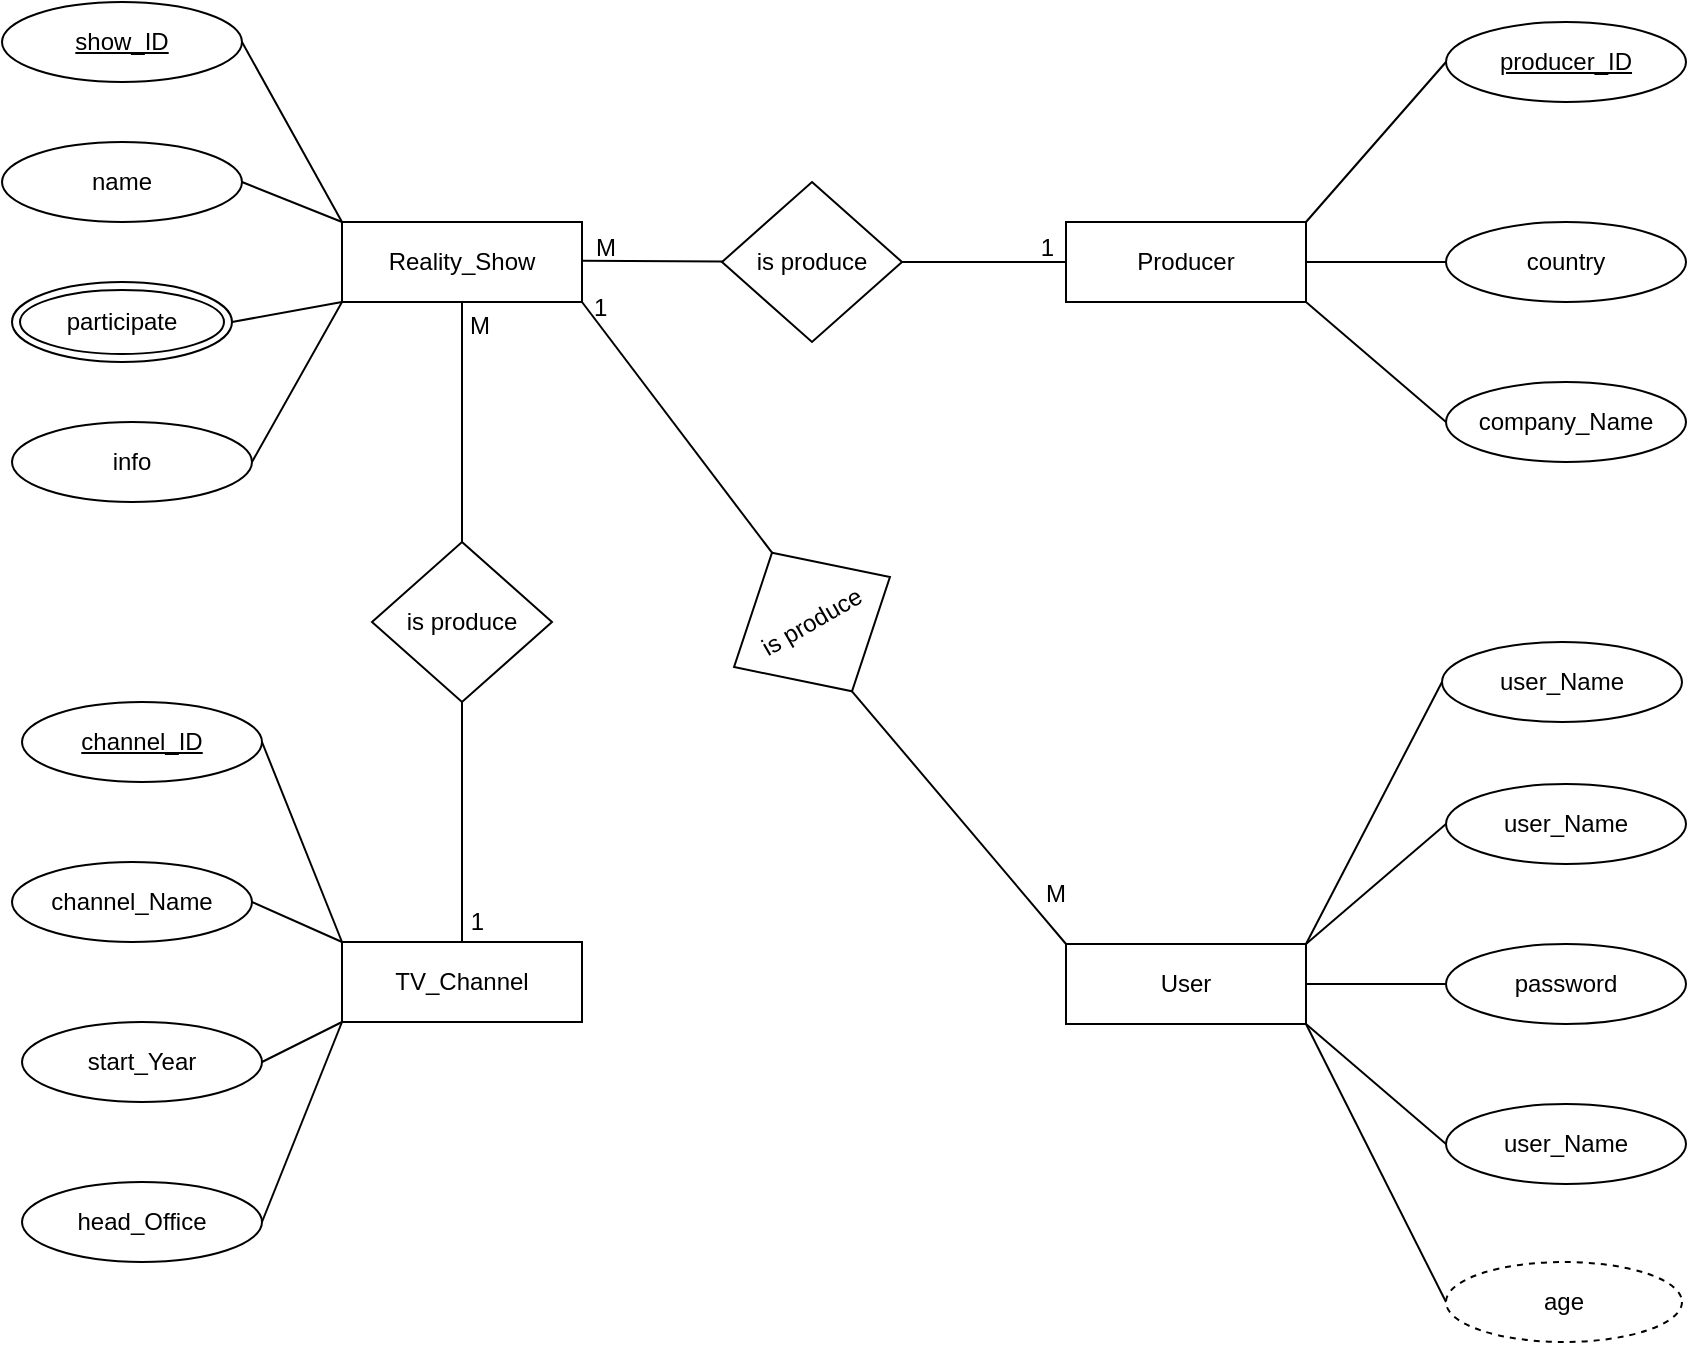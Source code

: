 <mxfile version="21.4.0" type="device">
  <diagram name="Page-1" id="mxgjnrW3bCQYWBdd_Eaq">
    <mxGraphModel dx="1213" dy="621" grid="1" gridSize="10" guides="1" tooltips="1" connect="1" arrows="1" fold="1" page="1" pageScale="1" pageWidth="1169" pageHeight="827" math="0" shadow="0">
      <root>
        <mxCell id="0" />
        <mxCell id="1" parent="0" />
        <mxCell id="TCrWJR5jCPNdwtqZVHk7-1" value="Reality_Show" style="whiteSpace=wrap;html=1;" vertex="1" parent="1">
          <mxGeometry x="336" y="186" width="120" height="40" as="geometry" />
        </mxCell>
        <mxCell id="TCrWJR5jCPNdwtqZVHk7-2" value="TV_Channel" style="whiteSpace=wrap;html=1;" vertex="1" parent="1">
          <mxGeometry x="336" y="546" width="120" height="40" as="geometry" />
        </mxCell>
        <mxCell id="TCrWJR5jCPNdwtqZVHk7-3" value="User" style="whiteSpace=wrap;html=1;" vertex="1" parent="1">
          <mxGeometry x="698" y="547" width="120" height="40" as="geometry" />
        </mxCell>
        <mxCell id="TCrWJR5jCPNdwtqZVHk7-4" value="Producer" style="whiteSpace=wrap;html=1;" vertex="1" parent="1">
          <mxGeometry x="698" y="186" width="120" height="40" as="geometry" />
        </mxCell>
        <mxCell id="TCrWJR5jCPNdwtqZVHk7-6" value="show_ID" style="ellipse;whiteSpace=wrap;html=1;fontStyle=4" vertex="1" parent="1">
          <mxGeometry x="166" y="76" width="120" height="40" as="geometry" />
        </mxCell>
        <mxCell id="TCrWJR5jCPNdwtqZVHk7-7" value="info" style="ellipse;whiteSpace=wrap;html=1;" vertex="1" parent="1">
          <mxGeometry x="171" y="286" width="120" height="40" as="geometry" />
        </mxCell>
        <mxCell id="TCrWJR5jCPNdwtqZVHk7-9" value="name" style="ellipse;whiteSpace=wrap;html=1;" vertex="1" parent="1">
          <mxGeometry x="166" y="146" width="120" height="40" as="geometry" />
        </mxCell>
        <mxCell id="TCrWJR5jCPNdwtqZVHk7-10" value="&lt;span style=&quot;font-weight: 400;&quot;&gt;producer_ID&lt;/span&gt;" style="ellipse;whiteSpace=wrap;html=1;fontStyle=5" vertex="1" parent="1">
          <mxGeometry x="888" y="86" width="120" height="40" as="geometry" />
        </mxCell>
        <mxCell id="TCrWJR5jCPNdwtqZVHk7-11" value="company_Name" style="ellipse;whiteSpace=wrap;html=1;" vertex="1" parent="1">
          <mxGeometry x="888" y="266" width="120" height="40" as="geometry" />
        </mxCell>
        <mxCell id="TCrWJR5jCPNdwtqZVHk7-12" value="country" style="ellipse;whiteSpace=wrap;html=1;" vertex="1" parent="1">
          <mxGeometry x="888" y="186" width="120" height="40" as="geometry" />
        </mxCell>
        <mxCell id="TCrWJR5jCPNdwtqZVHk7-13" value="user_Name" style="ellipse;whiteSpace=wrap;html=1;" vertex="1" parent="1">
          <mxGeometry x="888" y="467" width="120" height="40" as="geometry" />
        </mxCell>
        <mxCell id="TCrWJR5jCPNdwtqZVHk7-14" value="user_Name" style="ellipse;whiteSpace=wrap;html=1;" vertex="1" parent="1">
          <mxGeometry x="888" y="627" width="120" height="40" as="geometry" />
        </mxCell>
        <mxCell id="TCrWJR5jCPNdwtqZVHk7-15" value="password" style="ellipse;whiteSpace=wrap;html=1;" vertex="1" parent="1">
          <mxGeometry x="888" y="547" width="120" height="40" as="geometry" />
        </mxCell>
        <mxCell id="TCrWJR5jCPNdwtqZVHk7-16" value="participate" style="ellipse;shape=doubleEllipse;whiteSpace=wrap;html=1;" vertex="1" parent="1">
          <mxGeometry x="171" y="216" width="110" height="40" as="geometry" />
        </mxCell>
        <mxCell id="TCrWJR5jCPNdwtqZVHk7-18" value="" style="endArrow=none;html=1;rounded=0;entryX=0;entryY=0;entryDx=0;entryDy=0;exitX=1;exitY=0.5;exitDx=0;exitDy=0;" edge="1" parent="1" source="TCrWJR5jCPNdwtqZVHk7-6" target="TCrWJR5jCPNdwtqZVHk7-1">
          <mxGeometry relative="1" as="geometry">
            <mxPoint x="298" y="95.41" as="sourcePoint" />
            <mxPoint x="458" y="95.41" as="targetPoint" />
          </mxGeometry>
        </mxCell>
        <mxCell id="TCrWJR5jCPNdwtqZVHk7-19" value="" style="endArrow=none;html=1;rounded=0;entryX=1;entryY=0.5;entryDx=0;entryDy=0;exitX=0;exitY=1;exitDx=0;exitDy=0;" edge="1" parent="1" source="TCrWJR5jCPNdwtqZVHk7-1" target="TCrWJR5jCPNdwtqZVHk7-7">
          <mxGeometry relative="1" as="geometry">
            <mxPoint x="338" y="226" as="sourcePoint" />
            <mxPoint x="378" y="316.59" as="targetPoint" />
          </mxGeometry>
        </mxCell>
        <mxCell id="TCrWJR5jCPNdwtqZVHk7-21" value="" style="endArrow=none;html=1;rounded=0;entryX=0;entryY=0;entryDx=0;entryDy=0;exitX=1;exitY=0.5;exitDx=0;exitDy=0;" edge="1" parent="1" source="TCrWJR5jCPNdwtqZVHk7-9" target="TCrWJR5jCPNdwtqZVHk7-1">
          <mxGeometry relative="1" as="geometry">
            <mxPoint x="293" y="165.41" as="sourcePoint" />
            <mxPoint x="453" y="165.41" as="targetPoint" />
          </mxGeometry>
        </mxCell>
        <mxCell id="TCrWJR5jCPNdwtqZVHk7-22" value="" style="endArrow=none;html=1;rounded=0;entryX=0;entryY=1;entryDx=0;entryDy=0;exitX=1;exitY=0.5;exitDx=0;exitDy=0;" edge="1" parent="1" source="TCrWJR5jCPNdwtqZVHk7-16" target="TCrWJR5jCPNdwtqZVHk7-1">
          <mxGeometry relative="1" as="geometry">
            <mxPoint x="348" y="246" as="sourcePoint" />
            <mxPoint x="333" y="326" as="targetPoint" />
          </mxGeometry>
        </mxCell>
        <mxCell id="TCrWJR5jCPNdwtqZVHk7-23" value="" style="endArrow=none;html=1;rounded=0;entryX=0;entryY=0.5;entryDx=0;entryDy=0;exitX=1;exitY=0.5;exitDx=0;exitDy=0;" edge="1" parent="1" source="TCrWJR5jCPNdwtqZVHk7-4" target="TCrWJR5jCPNdwtqZVHk7-12">
          <mxGeometry relative="1" as="geometry">
            <mxPoint x="818" y="186" as="sourcePoint" />
            <mxPoint x="868" y="276.59" as="targetPoint" />
          </mxGeometry>
        </mxCell>
        <mxCell id="TCrWJR5jCPNdwtqZVHk7-24" value="" style="endArrow=none;html=1;rounded=0;entryX=0;entryY=0.5;entryDx=0;entryDy=0;exitX=1;exitY=0;exitDx=0;exitDy=0;" edge="1" parent="1" source="TCrWJR5jCPNdwtqZVHk7-4" target="TCrWJR5jCPNdwtqZVHk7-10">
          <mxGeometry relative="1" as="geometry">
            <mxPoint x="818" y="101" as="sourcePoint" />
            <mxPoint x="888" y="91" as="targetPoint" />
          </mxGeometry>
        </mxCell>
        <mxCell id="TCrWJR5jCPNdwtqZVHk7-25" value="" style="endArrow=none;html=1;rounded=0;entryX=0;entryY=0.5;entryDx=0;entryDy=0;exitX=1;exitY=1;exitDx=0;exitDy=0;" edge="1" parent="1" source="TCrWJR5jCPNdwtqZVHk7-4" target="TCrWJR5jCPNdwtqZVHk7-11">
          <mxGeometry relative="1" as="geometry">
            <mxPoint x="808" y="246" as="sourcePoint" />
            <mxPoint x="888" y="216" as="targetPoint" />
          </mxGeometry>
        </mxCell>
        <mxCell id="TCrWJR5jCPNdwtqZVHk7-26" value="" style="endArrow=none;html=1;rounded=0;entryX=0;entryY=0.5;entryDx=0;entryDy=0;exitX=1;exitY=0;exitDx=0;exitDy=0;" edge="1" parent="1" source="TCrWJR5jCPNdwtqZVHk7-3" target="TCrWJR5jCPNdwtqZVHk7-13">
          <mxGeometry relative="1" as="geometry">
            <mxPoint x="818" y="386" as="sourcePoint" />
            <mxPoint x="888" y="446" as="targetPoint" />
          </mxGeometry>
        </mxCell>
        <mxCell id="TCrWJR5jCPNdwtqZVHk7-27" value="" style="endArrow=none;html=1;rounded=0;entryX=0;entryY=0.5;entryDx=0;entryDy=0;exitX=1;exitY=1;exitDx=0;exitDy=0;" edge="1" parent="1" source="TCrWJR5jCPNdwtqZVHk7-3" target="TCrWJR5jCPNdwtqZVHk7-14">
          <mxGeometry relative="1" as="geometry">
            <mxPoint x="818" y="516" as="sourcePoint" />
            <mxPoint x="888" y="416" as="targetPoint" />
          </mxGeometry>
        </mxCell>
        <mxCell id="TCrWJR5jCPNdwtqZVHk7-28" value="" style="endArrow=none;html=1;rounded=0;entryX=0;entryY=0.5;entryDx=0;entryDy=0;exitX=1;exitY=0.5;exitDx=0;exitDy=0;" edge="1" parent="1" source="TCrWJR5jCPNdwtqZVHk7-3" target="TCrWJR5jCPNdwtqZVHk7-15">
          <mxGeometry relative="1" as="geometry">
            <mxPoint x="838" y="486" as="sourcePoint" />
            <mxPoint x="888" y="426" as="targetPoint" />
          </mxGeometry>
        </mxCell>
        <mxCell id="TCrWJR5jCPNdwtqZVHk7-30" value="" style="endArrow=none;html=1;rounded=0;exitX=1;exitY=1;exitDx=0;exitDy=0;entryX=0;entryY=0.5;entryDx=0;entryDy=0;" edge="1" parent="1" target="TCrWJR5jCPNdwtqZVHk7-39" source="TCrWJR5jCPNdwtqZVHk7-3">
          <mxGeometry relative="1" as="geometry">
            <mxPoint x="788" y="536" as="sourcePoint" />
            <mxPoint x="896" y="706" as="targetPoint" />
          </mxGeometry>
        </mxCell>
        <mxCell id="TCrWJR5jCPNdwtqZVHk7-31" value="channel_ID" style="ellipse;whiteSpace=wrap;html=1;fontStyle=4" vertex="1" parent="1">
          <mxGeometry x="176" y="426" width="120" height="40" as="geometry" />
        </mxCell>
        <mxCell id="TCrWJR5jCPNdwtqZVHk7-32" value="head_Office" style="ellipse;whiteSpace=wrap;html=1;" vertex="1" parent="1">
          <mxGeometry x="176" y="666" width="120" height="40" as="geometry" />
        </mxCell>
        <mxCell id="TCrWJR5jCPNdwtqZVHk7-33" value="channel_Name" style="ellipse;whiteSpace=wrap;html=1;" vertex="1" parent="1">
          <mxGeometry x="171" y="506" width="120" height="40" as="geometry" />
        </mxCell>
        <mxCell id="TCrWJR5jCPNdwtqZVHk7-34" value="start_Year" style="ellipse;whiteSpace=wrap;html=1;" vertex="1" parent="1">
          <mxGeometry x="176" y="586" width="120" height="40" as="geometry" />
        </mxCell>
        <mxCell id="TCrWJR5jCPNdwtqZVHk7-35" value="" style="endArrow=none;html=1;rounded=0;entryX=0;entryY=0;entryDx=0;entryDy=0;exitX=1;exitY=0.5;exitDx=0;exitDy=0;" edge="1" parent="1" source="TCrWJR5jCPNdwtqZVHk7-31" target="TCrWJR5jCPNdwtqZVHk7-2">
          <mxGeometry relative="1" as="geometry">
            <mxPoint x="296" y="445.41" as="sourcePoint" />
            <mxPoint x="456" y="445.41" as="targetPoint" />
          </mxGeometry>
        </mxCell>
        <mxCell id="TCrWJR5jCPNdwtqZVHk7-36" value="" style="endArrow=none;html=1;rounded=0;entryX=0;entryY=0;entryDx=0;entryDy=0;exitX=1;exitY=0.5;exitDx=0;exitDy=0;" edge="1" parent="1" source="TCrWJR5jCPNdwtqZVHk7-33" target="TCrWJR5jCPNdwtqZVHk7-2">
          <mxGeometry relative="1" as="geometry">
            <mxPoint x="306" y="456" as="sourcePoint" />
            <mxPoint x="346" y="556" as="targetPoint" />
          </mxGeometry>
        </mxCell>
        <mxCell id="TCrWJR5jCPNdwtqZVHk7-37" value="" style="endArrow=none;html=1;rounded=0;entryX=0;entryY=1;entryDx=0;entryDy=0;exitX=1;exitY=0.5;exitDx=0;exitDy=0;" edge="1" parent="1" source="TCrWJR5jCPNdwtqZVHk7-34" target="TCrWJR5jCPNdwtqZVHk7-2">
          <mxGeometry relative="1" as="geometry">
            <mxPoint x="301" y="536" as="sourcePoint" />
            <mxPoint x="346" y="556" as="targetPoint" />
          </mxGeometry>
        </mxCell>
        <mxCell id="TCrWJR5jCPNdwtqZVHk7-38" value="" style="endArrow=none;html=1;rounded=0;entryX=0;entryY=1;entryDx=0;entryDy=0;exitX=1;exitY=0.5;exitDx=0;exitDy=0;" edge="1" parent="1" source="TCrWJR5jCPNdwtqZVHk7-32" target="TCrWJR5jCPNdwtqZVHk7-2">
          <mxGeometry relative="1" as="geometry">
            <mxPoint x="306" y="616" as="sourcePoint" />
            <mxPoint x="346" y="596" as="targetPoint" />
          </mxGeometry>
        </mxCell>
        <mxCell id="TCrWJR5jCPNdwtqZVHk7-39" value="age" style="ellipse;whiteSpace=wrap;html=1;align=center;dashed=1;" vertex="1" parent="1">
          <mxGeometry x="888" y="706" width="118" height="40" as="geometry" />
        </mxCell>
        <mxCell id="TCrWJR5jCPNdwtqZVHk7-41" value="user_Name" style="ellipse;whiteSpace=wrap;html=1;" vertex="1" parent="1">
          <mxGeometry x="886" y="396" width="120" height="40" as="geometry" />
        </mxCell>
        <mxCell id="TCrWJR5jCPNdwtqZVHk7-42" value="" style="endArrow=none;html=1;rounded=0;entryX=0;entryY=0.5;entryDx=0;entryDy=0;exitX=1;exitY=0;exitDx=0;exitDy=0;" edge="1" parent="1" source="TCrWJR5jCPNdwtqZVHk7-3" target="TCrWJR5jCPNdwtqZVHk7-41">
          <mxGeometry relative="1" as="geometry">
            <mxPoint x="796" y="526" as="sourcePoint" />
            <mxPoint x="866" y="466" as="targetPoint" />
          </mxGeometry>
        </mxCell>
        <mxCell id="TCrWJR5jCPNdwtqZVHk7-45" value="" style="endArrow=none;html=1;rounded=0;" edge="1" parent="1" target="TCrWJR5jCPNdwtqZVHk7-48">
          <mxGeometry relative="1" as="geometry">
            <mxPoint x="456" y="205.41" as="sourcePoint" />
            <mxPoint x="536" y="205" as="targetPoint" />
          </mxGeometry>
        </mxCell>
        <mxCell id="TCrWJR5jCPNdwtqZVHk7-46" value="M" style="resizable=0;html=1;whiteSpace=wrap;align=left;verticalAlign=bottom;" connectable="0" vertex="1" parent="TCrWJR5jCPNdwtqZVHk7-45">
          <mxGeometry x="-1" relative="1" as="geometry">
            <mxPoint x="5" y="2" as="offset" />
          </mxGeometry>
        </mxCell>
        <mxCell id="TCrWJR5jCPNdwtqZVHk7-49" value="" style="endArrow=none;html=1;rounded=0;entryX=0;entryY=0.5;entryDx=0;entryDy=0;" edge="1" parent="1" source="TCrWJR5jCPNdwtqZVHk7-48" target="TCrWJR5jCPNdwtqZVHk7-4">
          <mxGeometry relative="1" as="geometry">
            <mxPoint x="586" y="205.41" as="sourcePoint" />
            <mxPoint x="696" y="206" as="targetPoint" />
          </mxGeometry>
        </mxCell>
        <mxCell id="TCrWJR5jCPNdwtqZVHk7-50" value="1" style="resizable=0;html=1;whiteSpace=wrap;align=right;verticalAlign=bottom;" connectable="0" vertex="1" parent="TCrWJR5jCPNdwtqZVHk7-49">
          <mxGeometry x="1" relative="1" as="geometry">
            <mxPoint x="-5" y="1" as="offset" />
          </mxGeometry>
        </mxCell>
        <mxCell id="TCrWJR5jCPNdwtqZVHk7-52" value="" style="endArrow=none;html=1;rounded=0;entryX=0;entryY=0.5;entryDx=0;entryDy=0;" edge="1" parent="1" target="TCrWJR5jCPNdwtqZVHk7-48">
          <mxGeometry relative="1" as="geometry">
            <mxPoint x="586" y="205.41" as="sourcePoint" />
            <mxPoint x="698" y="206" as="targetPoint" />
          </mxGeometry>
        </mxCell>
        <mxCell id="TCrWJR5jCPNdwtqZVHk7-48" value="is produce" style="rhombus;whiteSpace=wrap;html=1;" vertex="1" parent="1">
          <mxGeometry x="526" y="166" width="90" height="80" as="geometry" />
        </mxCell>
        <mxCell id="TCrWJR5jCPNdwtqZVHk7-63" value="is produce" style="rhombus;whiteSpace=wrap;html=1;" vertex="1" parent="1">
          <mxGeometry x="351" y="346" width="90" height="80" as="geometry" />
        </mxCell>
        <mxCell id="TCrWJR5jCPNdwtqZVHk7-64" value="is produce" style="rhombus;whiteSpace=wrap;html=1;rotation=-30;" vertex="1" parent="1">
          <mxGeometry x="526" y="346" width="90" height="80" as="geometry" />
        </mxCell>
        <mxCell id="TCrWJR5jCPNdwtqZVHk7-65" value="" style="endArrow=none;html=1;rounded=0;entryX=0.5;entryY=0;entryDx=0;entryDy=0;exitX=0.5;exitY=1;exitDx=0;exitDy=0;" edge="1" parent="1" source="TCrWJR5jCPNdwtqZVHk7-1" target="TCrWJR5jCPNdwtqZVHk7-63">
          <mxGeometry relative="1" as="geometry">
            <mxPoint x="376" y="246" as="sourcePoint" />
            <mxPoint x="446" y="246.59" as="targetPoint" />
          </mxGeometry>
        </mxCell>
        <mxCell id="TCrWJR5jCPNdwtqZVHk7-66" value="M" style="resizable=0;html=1;whiteSpace=wrap;align=left;verticalAlign=bottom;" connectable="0" vertex="1" parent="TCrWJR5jCPNdwtqZVHk7-65">
          <mxGeometry x="-1" relative="1" as="geometry">
            <mxPoint x="2" y="20" as="offset" />
          </mxGeometry>
        </mxCell>
        <mxCell id="TCrWJR5jCPNdwtqZVHk7-67" value="" style="endArrow=none;html=1;rounded=0;entryX=0.5;entryY=0;entryDx=0;entryDy=0;exitX=0.5;exitY=1;exitDx=0;exitDy=0;" edge="1" parent="1" source="TCrWJR5jCPNdwtqZVHk7-63" target="TCrWJR5jCPNdwtqZVHk7-2">
          <mxGeometry relative="1" as="geometry">
            <mxPoint x="386" y="424.82" as="sourcePoint" />
            <mxPoint x="468" y="424.82" as="targetPoint" />
          </mxGeometry>
        </mxCell>
        <mxCell id="TCrWJR5jCPNdwtqZVHk7-68" value="1" style="resizable=0;html=1;whiteSpace=wrap;align=right;verticalAlign=bottom;" connectable="0" vertex="1" parent="TCrWJR5jCPNdwtqZVHk7-67">
          <mxGeometry x="1" relative="1" as="geometry">
            <mxPoint x="12" y="-2" as="offset" />
          </mxGeometry>
        </mxCell>
        <mxCell id="TCrWJR5jCPNdwtqZVHk7-69" value="" style="endArrow=none;html=1;rounded=0;entryX=0.5;entryY=0;entryDx=0;entryDy=0;exitX=1;exitY=1;exitDx=0;exitDy=0;" edge="1" parent="1" source="TCrWJR5jCPNdwtqZVHk7-1" target="TCrWJR5jCPNdwtqZVHk7-64">
          <mxGeometry relative="1" as="geometry">
            <mxPoint x="456" y="226" as="sourcePoint" />
            <mxPoint x="526" y="226.59" as="targetPoint" />
          </mxGeometry>
        </mxCell>
        <mxCell id="TCrWJR5jCPNdwtqZVHk7-70" value="1" style="resizable=0;html=1;whiteSpace=wrap;align=left;verticalAlign=bottom;" connectable="0" vertex="1" parent="TCrWJR5jCPNdwtqZVHk7-69">
          <mxGeometry x="-1" relative="1" as="geometry">
            <mxPoint x="4" y="11" as="offset" />
          </mxGeometry>
        </mxCell>
        <mxCell id="TCrWJR5jCPNdwtqZVHk7-71" value="" style="endArrow=none;html=1;rounded=0;entryX=0;entryY=0;entryDx=0;entryDy=0;exitX=0.5;exitY=1;exitDx=0;exitDy=0;" edge="1" parent="1" source="TCrWJR5jCPNdwtqZVHk7-64" target="TCrWJR5jCPNdwtqZVHk7-3">
          <mxGeometry relative="1" as="geometry">
            <mxPoint x="586" y="417" as="sourcePoint" />
            <mxPoint x="681" y="542" as="targetPoint" />
          </mxGeometry>
        </mxCell>
        <mxCell id="TCrWJR5jCPNdwtqZVHk7-72" value="M" style="resizable=0;html=1;whiteSpace=wrap;align=left;verticalAlign=bottom;" connectable="0" vertex="1" parent="TCrWJR5jCPNdwtqZVHk7-71">
          <mxGeometry x="-1" relative="1" as="geometry">
            <mxPoint x="95" y="110" as="offset" />
          </mxGeometry>
        </mxCell>
      </root>
    </mxGraphModel>
  </diagram>
</mxfile>
